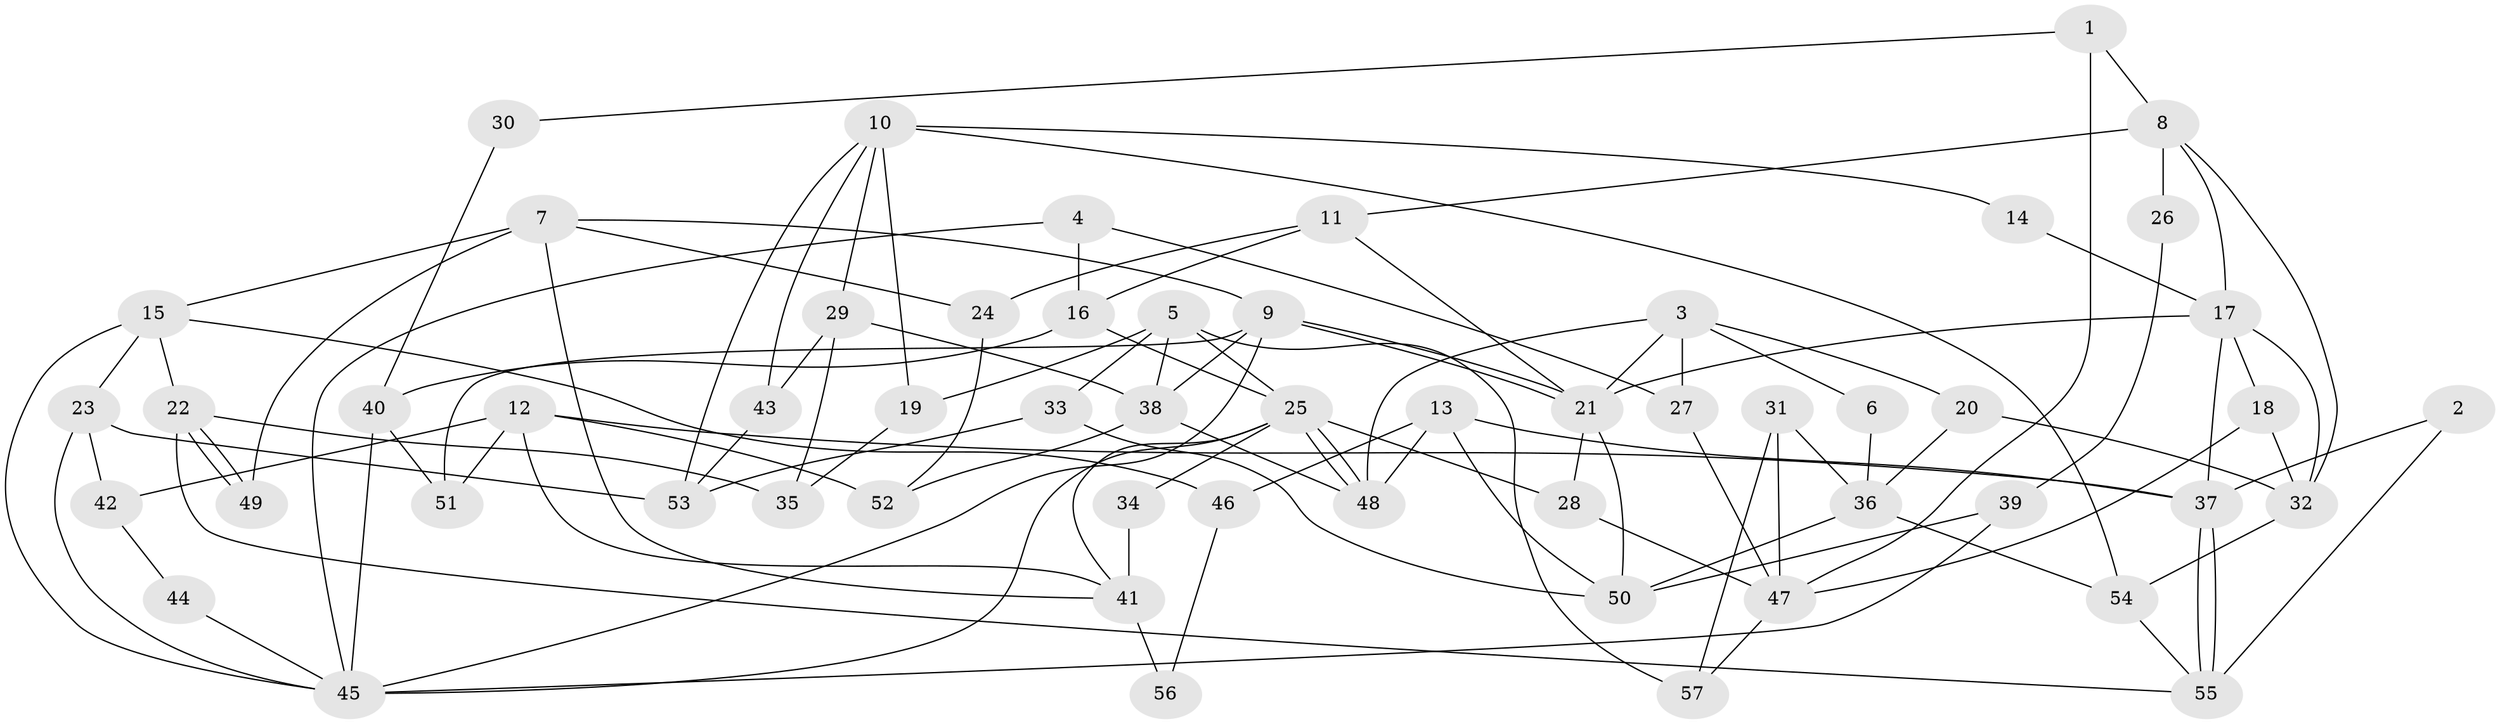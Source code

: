 // coarse degree distribution, {5: 0.20588235294117646, 2: 0.11764705882352941, 11: 0.029411764705882353, 3: 0.23529411764705882, 6: 0.11764705882352941, 10: 0.029411764705882353, 7: 0.029411764705882353, 9: 0.029411764705882353, 4: 0.20588235294117646}
// Generated by graph-tools (version 1.1) at 2025/18/03/04/25 18:18:32]
// undirected, 57 vertices, 114 edges
graph export_dot {
graph [start="1"]
  node [color=gray90,style=filled];
  1;
  2;
  3;
  4;
  5;
  6;
  7;
  8;
  9;
  10;
  11;
  12;
  13;
  14;
  15;
  16;
  17;
  18;
  19;
  20;
  21;
  22;
  23;
  24;
  25;
  26;
  27;
  28;
  29;
  30;
  31;
  32;
  33;
  34;
  35;
  36;
  37;
  38;
  39;
  40;
  41;
  42;
  43;
  44;
  45;
  46;
  47;
  48;
  49;
  50;
  51;
  52;
  53;
  54;
  55;
  56;
  57;
  1 -- 8;
  1 -- 47;
  1 -- 30;
  2 -- 37;
  2 -- 55;
  3 -- 21;
  3 -- 20;
  3 -- 6;
  3 -- 27;
  3 -- 48;
  4 -- 16;
  4 -- 45;
  4 -- 27;
  5 -- 38;
  5 -- 25;
  5 -- 19;
  5 -- 33;
  5 -- 57;
  6 -- 36;
  7 -- 9;
  7 -- 15;
  7 -- 24;
  7 -- 41;
  7 -- 49;
  8 -- 11;
  8 -- 32;
  8 -- 17;
  8 -- 26;
  9 -- 21;
  9 -- 21;
  9 -- 38;
  9 -- 45;
  9 -- 51;
  10 -- 53;
  10 -- 54;
  10 -- 14;
  10 -- 19;
  10 -- 29;
  10 -- 43;
  11 -- 16;
  11 -- 21;
  11 -- 24;
  12 -- 52;
  12 -- 37;
  12 -- 41;
  12 -- 42;
  12 -- 51;
  13 -- 48;
  13 -- 37;
  13 -- 46;
  13 -- 50;
  14 -- 17;
  15 -- 45;
  15 -- 22;
  15 -- 23;
  15 -- 46;
  16 -- 40;
  16 -- 25;
  17 -- 21;
  17 -- 18;
  17 -- 32;
  17 -- 37;
  18 -- 47;
  18 -- 32;
  19 -- 35;
  20 -- 36;
  20 -- 32;
  21 -- 28;
  21 -- 50;
  22 -- 49;
  22 -- 49;
  22 -- 35;
  22 -- 55;
  23 -- 45;
  23 -- 42;
  23 -- 53;
  24 -- 52;
  25 -- 41;
  25 -- 48;
  25 -- 48;
  25 -- 28;
  25 -- 34;
  25 -- 45;
  26 -- 39;
  27 -- 47;
  28 -- 47;
  29 -- 43;
  29 -- 35;
  29 -- 38;
  30 -- 40;
  31 -- 47;
  31 -- 36;
  31 -- 57;
  32 -- 54;
  33 -- 50;
  33 -- 53;
  34 -- 41;
  36 -- 50;
  36 -- 54;
  37 -- 55;
  37 -- 55;
  38 -- 48;
  38 -- 52;
  39 -- 50;
  39 -- 45;
  40 -- 51;
  40 -- 45;
  41 -- 56;
  42 -- 44;
  43 -- 53;
  44 -- 45;
  46 -- 56;
  47 -- 57;
  54 -- 55;
}
